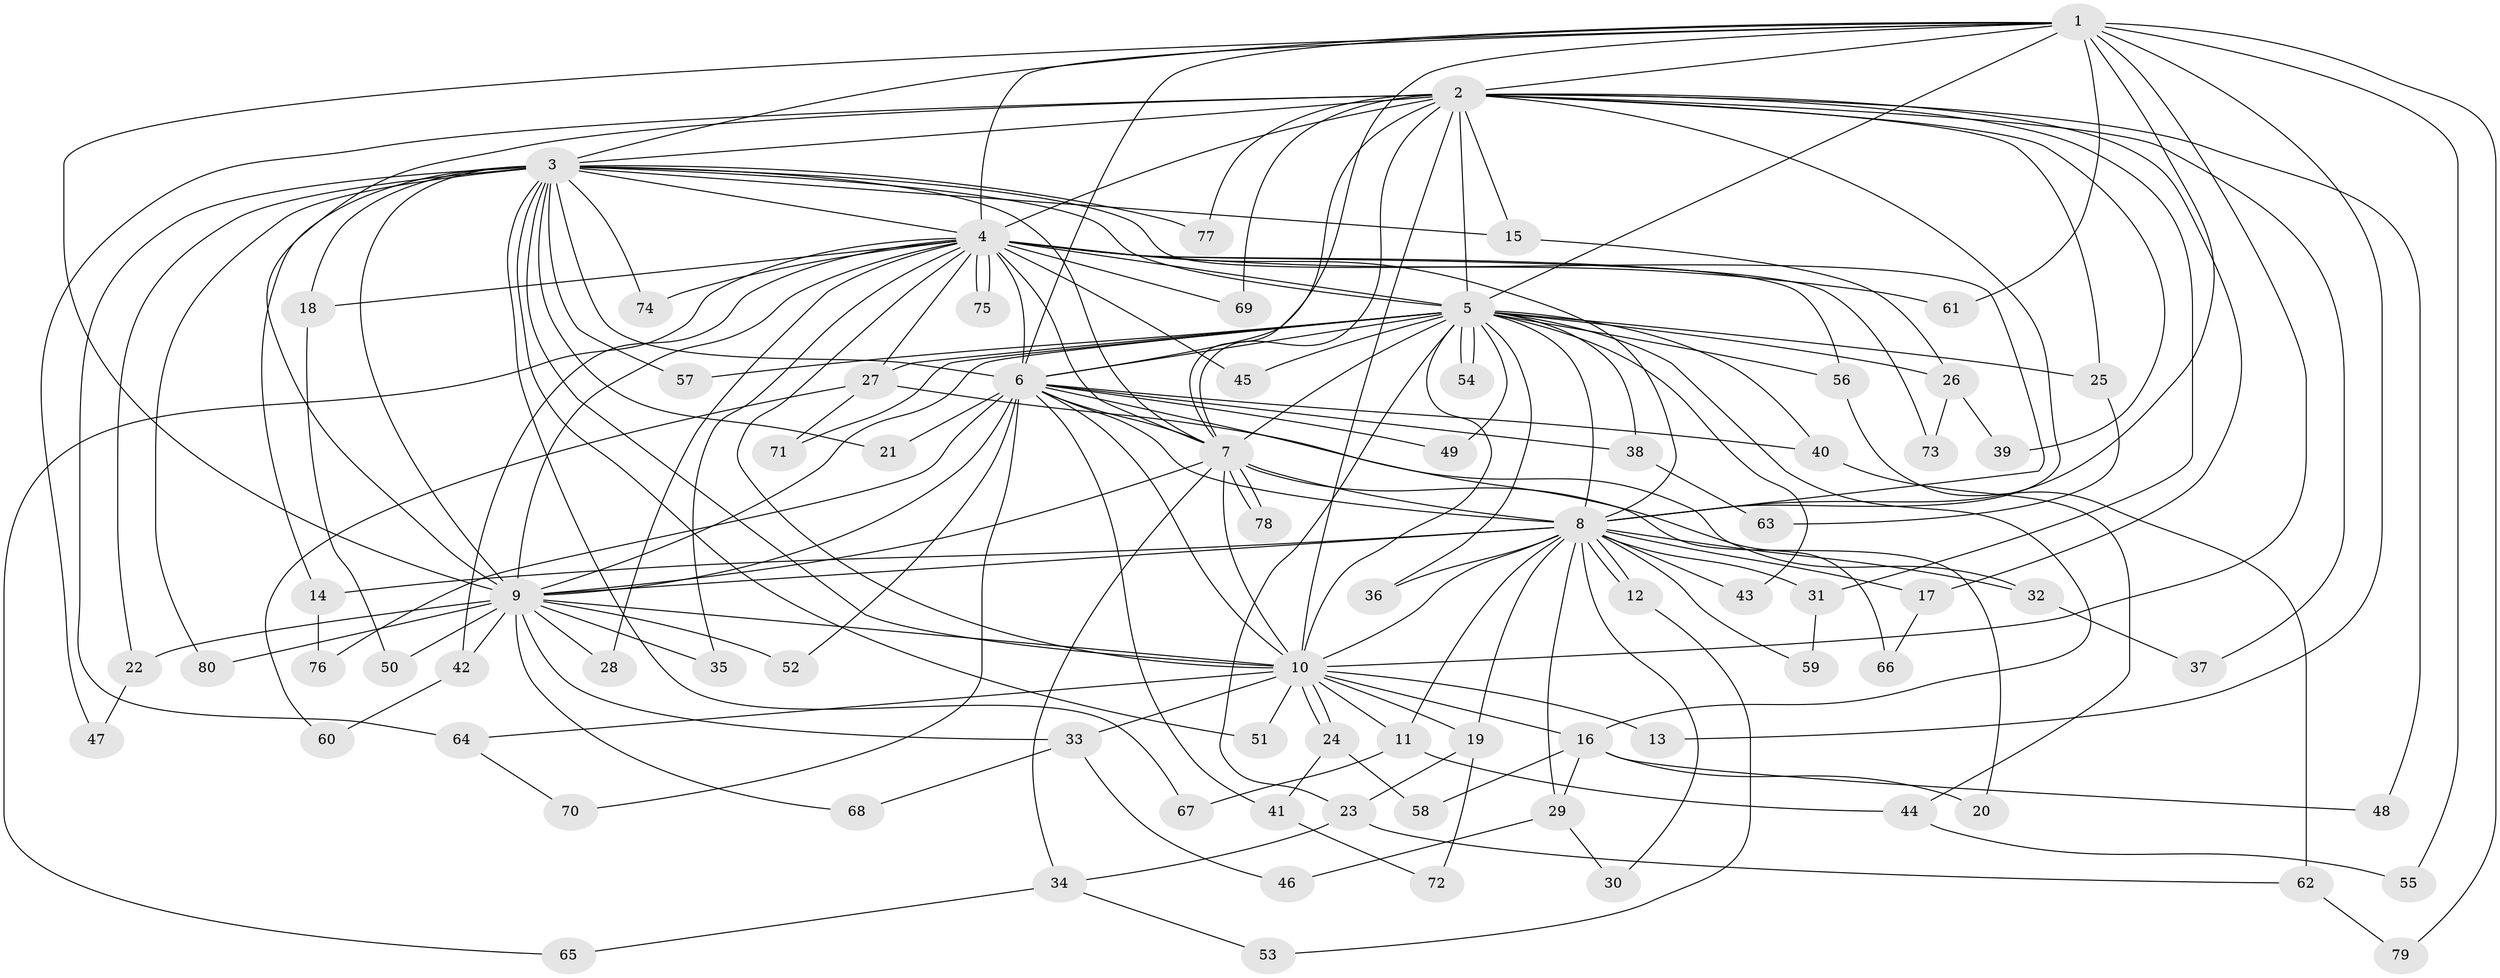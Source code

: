 // coarse degree distribution, {12: 0.017241379310344827, 17: 0.017241379310344827, 18: 0.017241379310344827, 21: 0.017241379310344827, 23: 0.017241379310344827, 26: 0.017241379310344827, 14: 0.017241379310344827, 16: 0.034482758620689655, 5: 0.05172413793103448, 2: 0.5172413793103449, 3: 0.1724137931034483, 6: 0.017241379310344827, 4: 0.08620689655172414}
// Generated by graph-tools (version 1.1) at 2025/23/03/03/25 07:23:41]
// undirected, 80 vertices, 185 edges
graph export_dot {
graph [start="1"]
  node [color=gray90,style=filled];
  1;
  2;
  3;
  4;
  5;
  6;
  7;
  8;
  9;
  10;
  11;
  12;
  13;
  14;
  15;
  16;
  17;
  18;
  19;
  20;
  21;
  22;
  23;
  24;
  25;
  26;
  27;
  28;
  29;
  30;
  31;
  32;
  33;
  34;
  35;
  36;
  37;
  38;
  39;
  40;
  41;
  42;
  43;
  44;
  45;
  46;
  47;
  48;
  49;
  50;
  51;
  52;
  53;
  54;
  55;
  56;
  57;
  58;
  59;
  60;
  61;
  62;
  63;
  64;
  65;
  66;
  67;
  68;
  69;
  70;
  71;
  72;
  73;
  74;
  75;
  76;
  77;
  78;
  79;
  80;
  1 -- 2;
  1 -- 3;
  1 -- 4;
  1 -- 5;
  1 -- 6;
  1 -- 7;
  1 -- 8;
  1 -- 9;
  1 -- 10;
  1 -- 13;
  1 -- 55;
  1 -- 61;
  1 -- 79;
  2 -- 3;
  2 -- 4;
  2 -- 5;
  2 -- 6;
  2 -- 7;
  2 -- 8;
  2 -- 9;
  2 -- 10;
  2 -- 15;
  2 -- 17;
  2 -- 25;
  2 -- 31;
  2 -- 37;
  2 -- 39;
  2 -- 47;
  2 -- 48;
  2 -- 69;
  2 -- 77;
  3 -- 4;
  3 -- 5;
  3 -- 6;
  3 -- 7;
  3 -- 8;
  3 -- 9;
  3 -- 10;
  3 -- 14;
  3 -- 15;
  3 -- 18;
  3 -- 21;
  3 -- 22;
  3 -- 51;
  3 -- 57;
  3 -- 64;
  3 -- 67;
  3 -- 74;
  3 -- 77;
  3 -- 80;
  4 -- 5;
  4 -- 6;
  4 -- 7;
  4 -- 8;
  4 -- 9;
  4 -- 10;
  4 -- 18;
  4 -- 27;
  4 -- 28;
  4 -- 35;
  4 -- 42;
  4 -- 45;
  4 -- 56;
  4 -- 61;
  4 -- 65;
  4 -- 69;
  4 -- 73;
  4 -- 74;
  4 -- 75;
  4 -- 75;
  5 -- 6;
  5 -- 7;
  5 -- 8;
  5 -- 9;
  5 -- 10;
  5 -- 16;
  5 -- 23;
  5 -- 25;
  5 -- 26;
  5 -- 27;
  5 -- 36;
  5 -- 38;
  5 -- 40;
  5 -- 43;
  5 -- 45;
  5 -- 49;
  5 -- 54;
  5 -- 54;
  5 -- 56;
  5 -- 57;
  5 -- 71;
  6 -- 7;
  6 -- 8;
  6 -- 9;
  6 -- 10;
  6 -- 21;
  6 -- 38;
  6 -- 40;
  6 -- 41;
  6 -- 49;
  6 -- 52;
  6 -- 66;
  6 -- 70;
  6 -- 76;
  7 -- 8;
  7 -- 9;
  7 -- 10;
  7 -- 20;
  7 -- 34;
  7 -- 78;
  7 -- 78;
  8 -- 9;
  8 -- 10;
  8 -- 11;
  8 -- 12;
  8 -- 12;
  8 -- 14;
  8 -- 17;
  8 -- 19;
  8 -- 29;
  8 -- 30;
  8 -- 31;
  8 -- 32;
  8 -- 36;
  8 -- 43;
  8 -- 59;
  9 -- 10;
  9 -- 22;
  9 -- 28;
  9 -- 33;
  9 -- 35;
  9 -- 42;
  9 -- 50;
  9 -- 52;
  9 -- 68;
  9 -- 80;
  10 -- 11;
  10 -- 13;
  10 -- 16;
  10 -- 19;
  10 -- 24;
  10 -- 24;
  10 -- 33;
  10 -- 51;
  10 -- 64;
  11 -- 44;
  11 -- 67;
  12 -- 53;
  14 -- 76;
  15 -- 26;
  16 -- 20;
  16 -- 29;
  16 -- 48;
  16 -- 58;
  17 -- 66;
  18 -- 50;
  19 -- 23;
  19 -- 72;
  22 -- 47;
  23 -- 34;
  23 -- 62;
  24 -- 41;
  24 -- 58;
  25 -- 63;
  26 -- 39;
  26 -- 73;
  27 -- 32;
  27 -- 60;
  27 -- 71;
  29 -- 30;
  29 -- 46;
  31 -- 59;
  32 -- 37;
  33 -- 46;
  33 -- 68;
  34 -- 53;
  34 -- 65;
  38 -- 63;
  40 -- 44;
  41 -- 72;
  42 -- 60;
  44 -- 55;
  56 -- 62;
  62 -- 79;
  64 -- 70;
}
